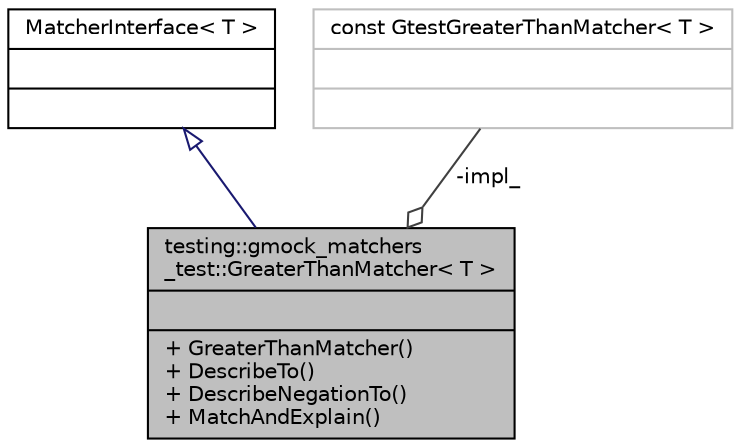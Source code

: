 digraph "testing::gmock_matchers_test::GreaterThanMatcher&lt; T &gt;"
{
 // LATEX_PDF_SIZE
  bgcolor="transparent";
  edge [fontname="Helvetica",fontsize="10",labelfontname="Helvetica",labelfontsize="10"];
  node [fontname="Helvetica",fontsize="10",shape=record];
  Node1 [label="{testing::gmock_matchers\l_test::GreaterThanMatcher\< T \>\n||+ GreaterThanMatcher()\l+ DescribeTo()\l+ DescribeNegationTo()\l+ MatchAndExplain()\l}",height=0.2,width=0.4,color="black", fillcolor="grey75", style="filled", fontcolor="black",tooltip=" "];
  Node2 -> Node1 [dir="back",color="midnightblue",fontsize="10",style="solid",arrowtail="onormal",fontname="Helvetica"];
  Node2 [label="{MatcherInterface\< T \>\n||}",height=0.2,width=0.4,color="black",URL="$classMatcherInterface.html",tooltip=" "];
  Node3 -> Node1 [color="grey25",fontsize="10",style="solid",label=" -impl_" ,arrowhead="odiamond",fontname="Helvetica"];
  Node3 [label="{const GtestGreaterThanMatcher\< T \>\n||}",height=0.2,width=0.4,color="grey75",tooltip=" "];
}
